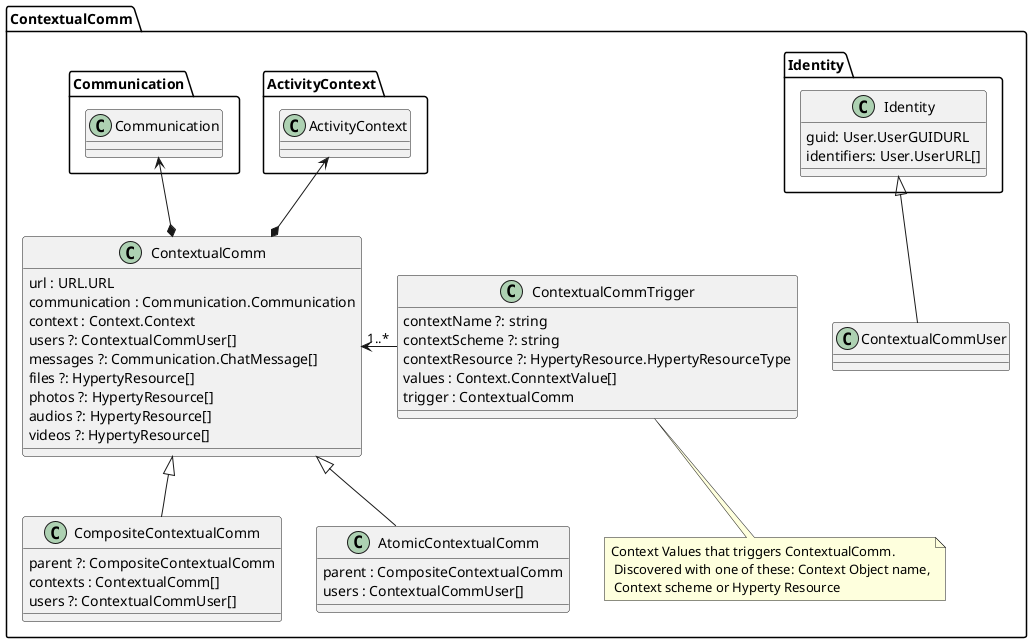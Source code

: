 @startuml "contextual-communication-design.png"

Package ContextualComm {

	class ContextualComm {
	url : URL.URL
	communication : Communication.Communication
	context : Context.Context
	users ?: ContextualCommUser[]
	messages ?: Communication.ChatMessage[]
	files ?: HypertyResource[]
	photos ?: HypertyResource[]
	audios ?: HypertyResource[]
	videos ?: HypertyResource[]
	}

	class ContextualCommTrigger {
	contextName ?: string
	contextScheme ?: string
	contextResource ?: HypertyResource.HypertyResourceType
	values : Context.ConntextValue[]
	trigger : ContextualComm
	}

	note bottom : Context Values that triggers ContextualComm.\n Discovered with one of these: Context Object name,\n Context scheme or Hyperty Resource

	class CompositeContextualComm {
	}

	class AtomicContextualComm {
	parent : CompositeContextualComm
	users : ContextualCommUser[]
	}

	class CompositeContextualComm {
	parent ?: CompositeContextualComm
	contexts : ContextualComm[]
	users ?: ContextualCommUser[]
	}

	class ContextualCommUser {
	}

	class Identity.Identity {
	 guid: User.UserGUIDURL
	 identifiers: User.UserURL[]
	}

 ContextualComm <-right- "1..*" ContextualCommTrigger

	ContextualComm *-up-> ActivityContext.ActivityContext

	ContextualComm *-up-> Communication.Communication

	ContextualCommUser -up-|> Identity.Identity

	CompositeContextualComm -up-|> ContextualComm

	AtomicContextualComm -up-|> ContextualComm
}

@enduml

